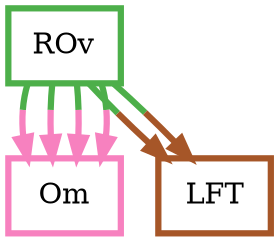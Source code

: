 digraph barS {
	{
		rank=same
	2 [shape=box,penwidth=3,colorscheme=set19,color=3,label="ROv"]
	}
	{
		rank=same
		1 [shape=box,penwidth=3,colorscheme=set19,color=8,label="Om"]
		0 [shape=box,penwidth=3,colorscheme=set19,color=7,label="LFT"]
	}
	2 -> 1 [penwidth=3,colorscheme=set19,color="3;0.5:8"]
	2 -> 0 [penwidth=3,colorscheme=set19,color="3;0.5:7"]
	2 -> 0 [penwidth=3,colorscheme=set19,color="3;0.5:7"]
	2 -> 1 [penwidth=3,colorscheme=set19,color="3;0.5:8"]
	2 -> 1 [penwidth=3,colorscheme=set19,color="3;0.5:8"]
	2 -> 1 [penwidth=3,colorscheme=set19,color="3;0.5:8"]
}
